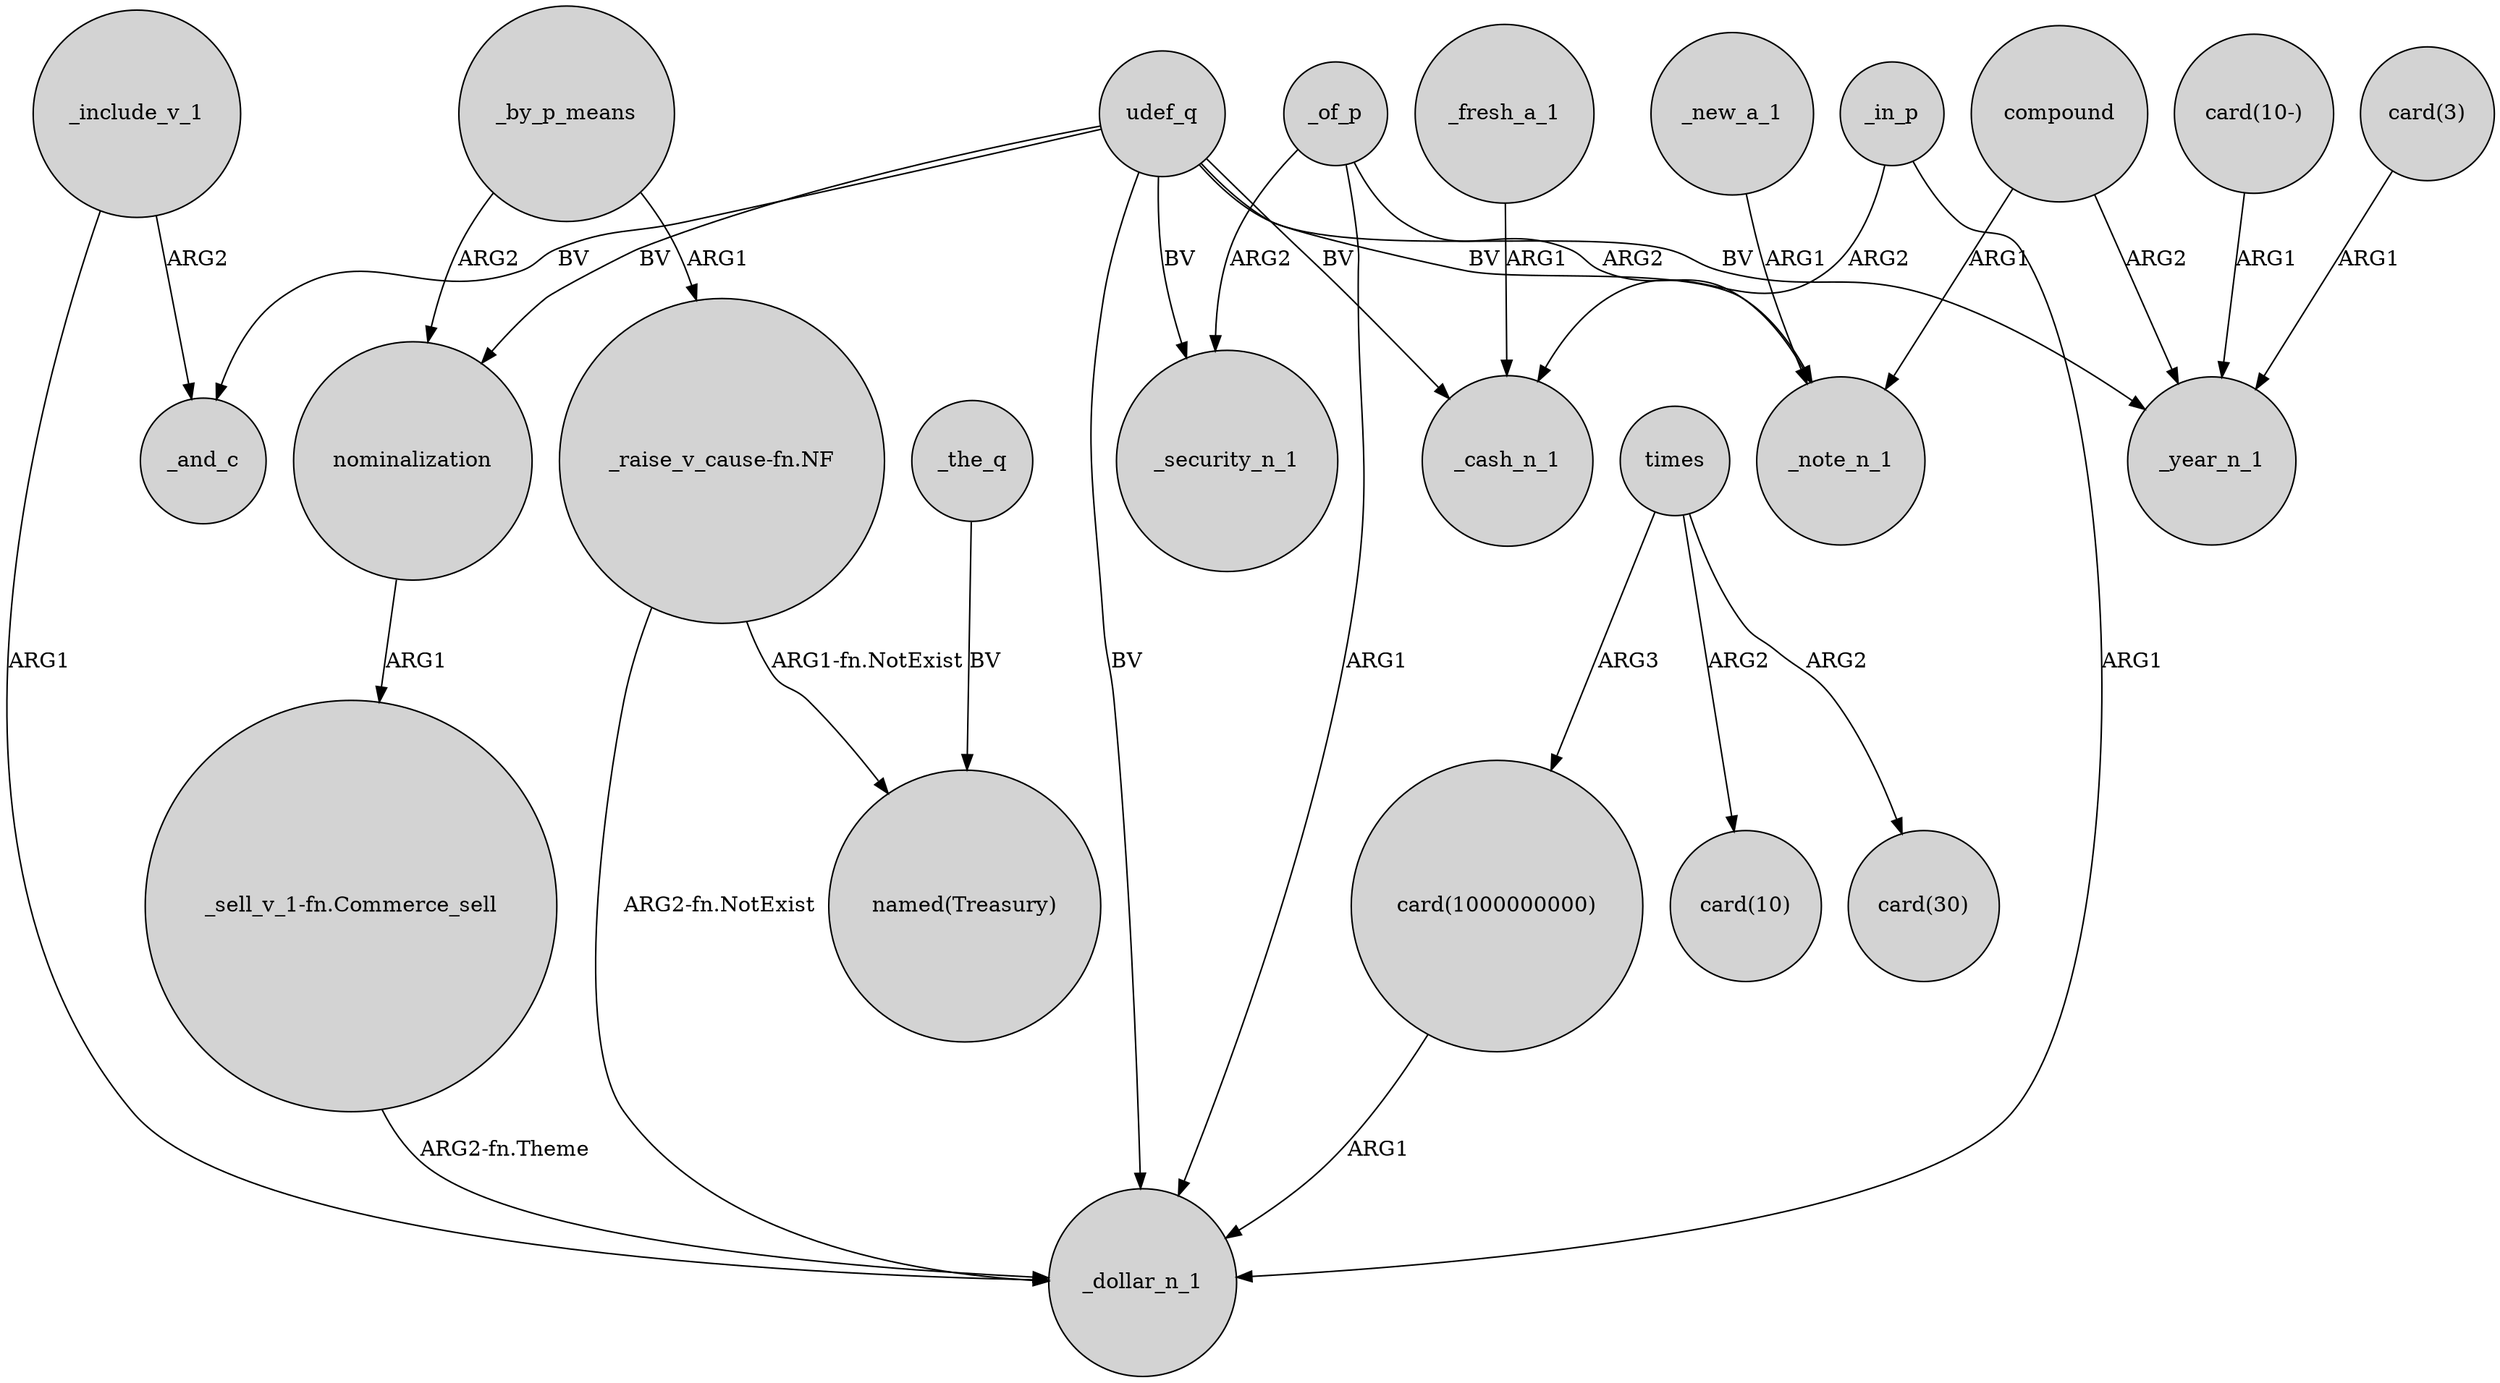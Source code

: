 digraph {
	node [shape=circle style=filled]
	_include_v_1 -> _and_c [label=ARG2]
	_by_p_means -> nominalization [label=ARG2]
	compound -> _note_n_1 [label=ARG1]
	udef_q -> _cash_n_1 [label=BV]
	_of_p -> _dollar_n_1 [label=ARG1]
	"_raise_v_cause-fn.NF" -> "named(Treasury)" [label="ARG1-fn.NotExist"]
	_fresh_a_1 -> _cash_n_1 [label=ARG1]
	_of_p -> _note_n_1 [label=ARG2]
	_include_v_1 -> _dollar_n_1 [label=ARG1]
	"card(10-)" -> _year_n_1 [label=ARG1]
	_of_p -> _security_n_1 [label=ARG2]
	times -> "card(1000000000)" [label=ARG3]
	_new_a_1 -> _note_n_1 [label=ARG1]
	nominalization -> "_sell_v_1-fn.Commerce_sell" [label=ARG1]
	_by_p_means -> "_raise_v_cause-fn.NF" [label=ARG1]
	"_sell_v_1-fn.Commerce_sell" -> _dollar_n_1 [label="ARG2-fn.Theme"]
	times -> "card(10)" [label=ARG2]
	times -> "card(30)" [label=ARG2]
	"card(3)" -> _year_n_1 [label=ARG1]
	udef_q -> nominalization [label=BV]
	_in_p -> _cash_n_1 [label=ARG2]
	"_raise_v_cause-fn.NF" -> _dollar_n_1 [label="ARG2-fn.NotExist"]
	_the_q -> "named(Treasury)" [label=BV]
	compound -> _year_n_1 [label=ARG2]
	udef_q -> _year_n_1 [label=BV]
	_in_p -> _dollar_n_1 [label=ARG1]
	"card(1000000000)" -> _dollar_n_1 [label=ARG1]
	udef_q -> _and_c [label=BV]
	udef_q -> _note_n_1 [label=BV]
	udef_q -> _dollar_n_1 [label=BV]
	udef_q -> _security_n_1 [label=BV]
}
